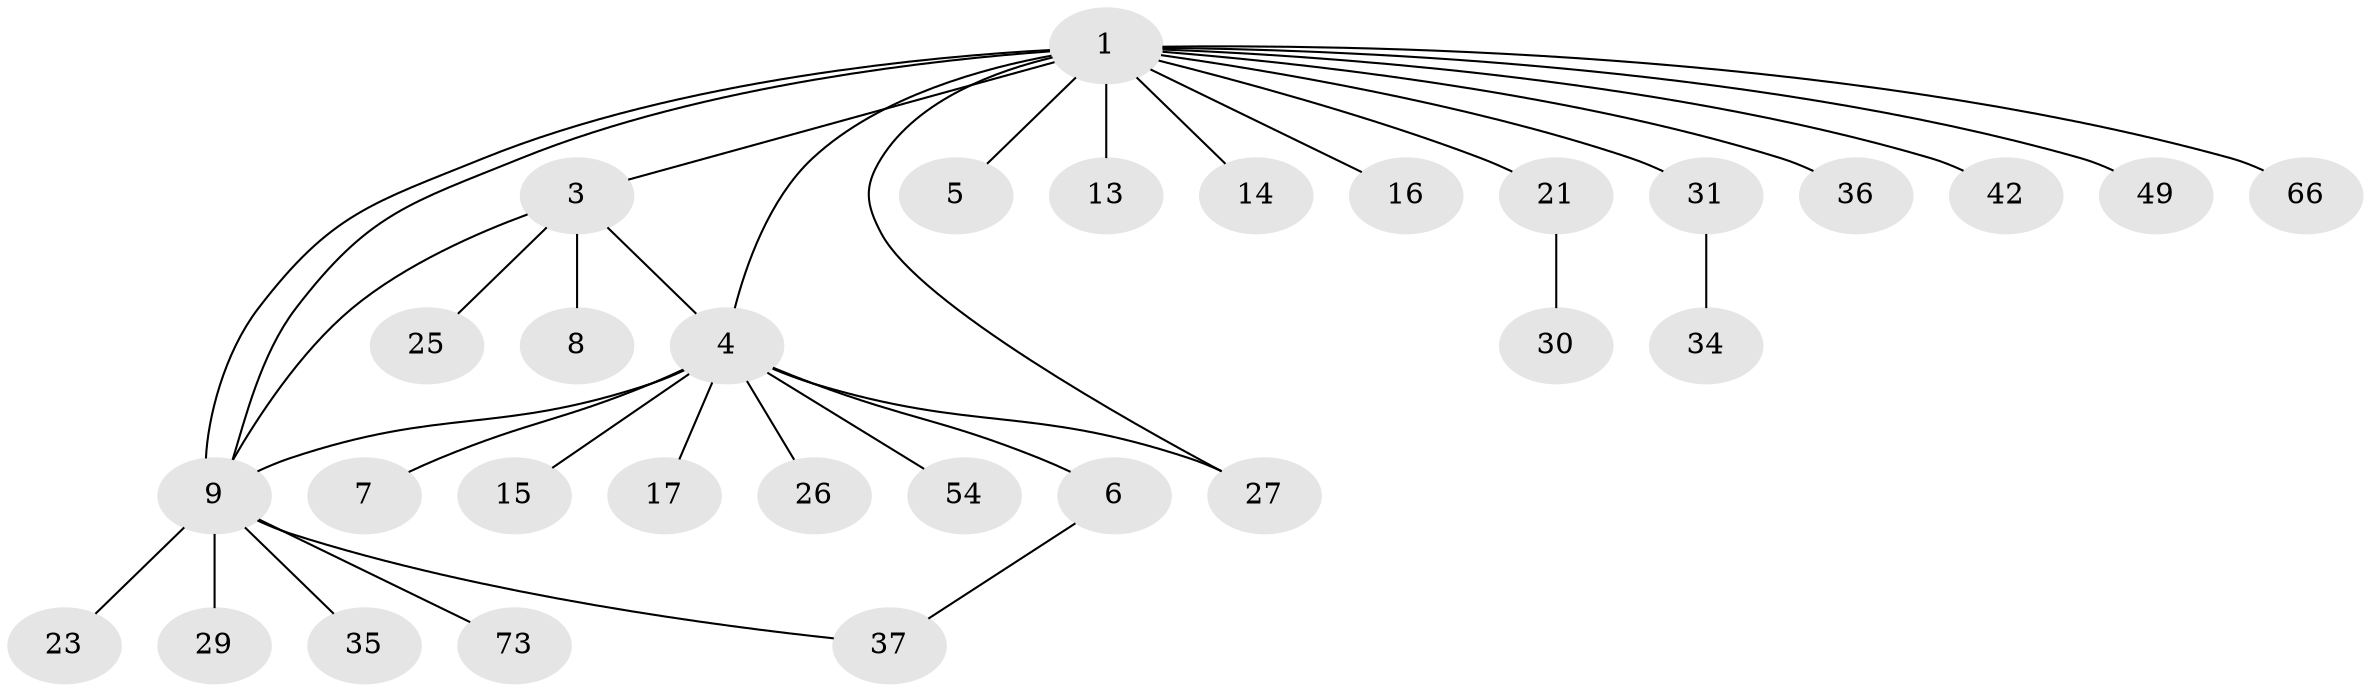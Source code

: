 // original degree distribution, {14: 0.013333333333333334, 5: 0.05333333333333334, 8: 0.02666666666666667, 1: 0.56, 2: 0.24, 11: 0.013333333333333334, 4: 0.02666666666666667, 9: 0.013333333333333334, 3: 0.05333333333333334}
// Generated by graph-tools (version 1.1) at 2025/18/03/04/25 18:18:24]
// undirected, 30 vertices, 35 edges
graph export_dot {
graph [start="1"]
  node [color=gray90,style=filled];
  1 [super="+2+10"];
  3 [super="+19+40+24+75+60"];
  4 [super="+11"];
  5;
  6;
  7 [super="+22"];
  8;
  9 [super="+28+18+33"];
  13;
  14;
  15;
  16;
  17 [super="+46"];
  21 [super="+53+62+65+45+39+38"];
  23;
  25 [super="+41"];
  26;
  27 [super="+59+32"];
  29 [super="+43"];
  30;
  31 [super="+63+68+47"];
  34;
  35 [super="+48"];
  36;
  37;
  42 [super="+44"];
  49;
  54;
  66;
  73;
  1 -- 3;
  1 -- 5;
  1 -- 9 [weight=2];
  1 -- 9;
  1 -- 13;
  1 -- 16;
  1 -- 27 [weight=2];
  1 -- 36;
  1 -- 42;
  1 -- 49;
  1 -- 66;
  1 -- 21;
  1 -- 14;
  1 -- 31;
  1 -- 4;
  3 -- 4;
  3 -- 8;
  3 -- 9;
  3 -- 25;
  4 -- 6;
  4 -- 7;
  4 -- 9;
  4 -- 17;
  4 -- 26;
  4 -- 54;
  4 -- 27;
  4 -- 15;
  6 -- 37;
  9 -- 23;
  9 -- 35;
  9 -- 37;
  9 -- 73;
  9 -- 29 [weight=2];
  21 -- 30;
  31 -- 34;
}
